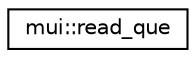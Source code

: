 digraph "Graphical Class Hierarchy"
{
 // LATEX_PDF_SIZE
  edge [fontname="Helvetica",fontsize="10",labelfontname="Helvetica",labelfontsize="10"];
  node [fontname="Helvetica",fontsize="10",shape=record];
  rankdir="LR";
  Node0 [label="mui::read_que",height=0.2,width=0.4,color="black", fillcolor="white", style="filled",URL="$classmui_1_1read__que.html",tooltip=" "];
}
